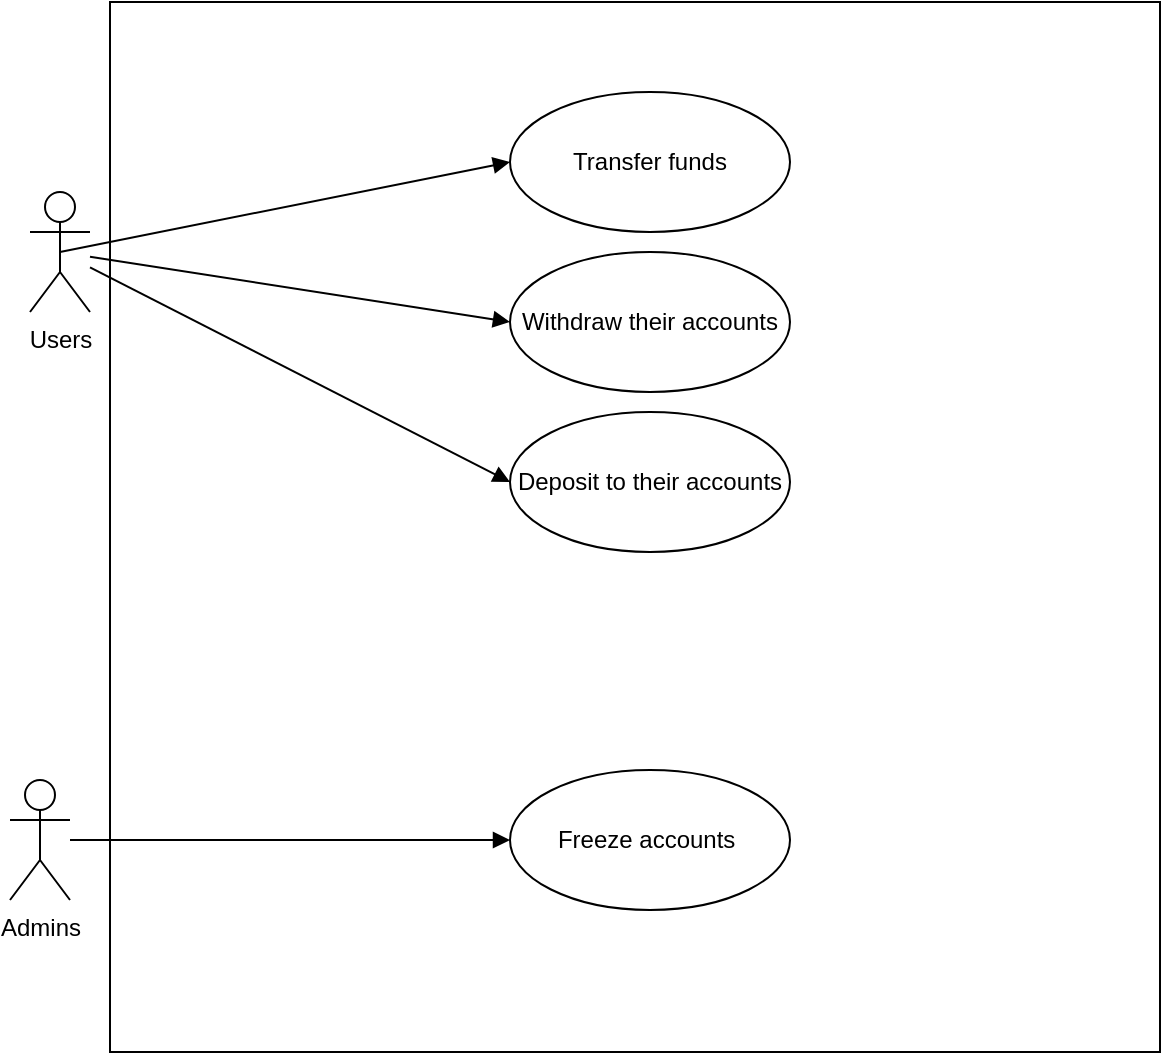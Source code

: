<mxfile version="19.0.1" type="github"><diagram id="Bp7astSWokQgAAGT7mQP" name="Page-1"><mxGraphModel dx="1157" dy="1427" grid="1" gridSize="10" guides="1" tooltips="1" connect="1" arrows="1" fold="1" page="1" pageScale="1" pageWidth="1169" pageHeight="827" math="0" shadow="0"><root><mxCell id="0"/><mxCell id="1" parent="0"/><mxCell id="Vwxb3v7DmWRwKmDFN8YP-14" value="" style="whiteSpace=wrap;html=1;aspect=fixed;" vertex="1" parent="1"><mxGeometry x="120" y="-5" width="525" height="525" as="geometry"/></mxCell><mxCell id="Vwxb3v7DmWRwKmDFN8YP-1" value="Users" style="shape=umlActor;verticalLabelPosition=bottom;verticalAlign=top;html=1;" vertex="1" parent="1"><mxGeometry x="80" y="90" width="30" height="60" as="geometry"/></mxCell><mxCell id="Vwxb3v7DmWRwKmDFN8YP-2" value="Admins" style="shape=umlActor;verticalLabelPosition=bottom;verticalAlign=top;html=1;" vertex="1" parent="1"><mxGeometry x="70" y="384" width="30" height="60" as="geometry"/></mxCell><mxCell id="Vwxb3v7DmWRwKmDFN8YP-6" value="Transfer funds" style="ellipse;whiteSpace=wrap;html=1;" vertex="1" parent="1"><mxGeometry x="320" y="40" width="140" height="70" as="geometry"/></mxCell><mxCell id="Vwxb3v7DmWRwKmDFN8YP-7" value="Withdraw their accounts" style="ellipse;whiteSpace=wrap;html=1;" vertex="1" parent="1"><mxGeometry x="320" y="120" width="140" height="70" as="geometry"/></mxCell><mxCell id="Vwxb3v7DmWRwKmDFN8YP-8" value="Deposit to their accounts" style="ellipse;whiteSpace=wrap;html=1;" vertex="1" parent="1"><mxGeometry x="320" y="200" width="140" height="70" as="geometry"/></mxCell><mxCell id="Vwxb3v7DmWRwKmDFN8YP-9" value="" style="html=1;verticalAlign=bottom;endArrow=block;rounded=0;exitX=0.5;exitY=0.5;exitDx=0;exitDy=0;exitPerimeter=0;entryX=0;entryY=0.5;entryDx=0;entryDy=0;" edge="1" parent="1" source="Vwxb3v7DmWRwKmDFN8YP-1" target="Vwxb3v7DmWRwKmDFN8YP-6"><mxGeometry width="80" relative="1" as="geometry"><mxPoint x="220" y="170" as="sourcePoint"/><mxPoint x="300" y="170" as="targetPoint"/></mxGeometry></mxCell><mxCell id="Vwxb3v7DmWRwKmDFN8YP-10" value="" style="html=1;verticalAlign=bottom;endArrow=block;rounded=0;entryX=0;entryY=0.5;entryDx=0;entryDy=0;" edge="1" parent="1" source="Vwxb3v7DmWRwKmDFN8YP-1" target="Vwxb3v7DmWRwKmDFN8YP-7"><mxGeometry width="80" relative="1" as="geometry"><mxPoint x="190" y="150" as="sourcePoint"/><mxPoint x="415" y="105" as="targetPoint"/><Array as="points"/></mxGeometry></mxCell><mxCell id="Vwxb3v7DmWRwKmDFN8YP-11" value="" style="html=1;verticalAlign=bottom;endArrow=block;rounded=0;entryX=0;entryY=0.5;entryDx=0;entryDy=0;" edge="1" parent="1" source="Vwxb3v7DmWRwKmDFN8YP-1" target="Vwxb3v7DmWRwKmDFN8YP-8"><mxGeometry width="80" relative="1" as="geometry"><mxPoint x="180" y="190" as="sourcePoint"/><mxPoint x="390" y="222.667" as="targetPoint"/><Array as="points"/></mxGeometry></mxCell><mxCell id="Vwxb3v7DmWRwKmDFN8YP-12" value="Freeze accounts&amp;nbsp;" style="ellipse;whiteSpace=wrap;html=1;" vertex="1" parent="1"><mxGeometry x="320" y="379" width="140" height="70" as="geometry"/></mxCell><mxCell id="Vwxb3v7DmWRwKmDFN8YP-13" value="" style="html=1;verticalAlign=bottom;endArrow=block;rounded=0;entryX=0;entryY=0.5;entryDx=0;entryDy=0;" edge="1" parent="1" source="Vwxb3v7DmWRwKmDFN8YP-2" target="Vwxb3v7DmWRwKmDFN8YP-12"><mxGeometry width="80" relative="1" as="geometry"><mxPoint x="190" y="390" as="sourcePoint"/><mxPoint x="400" y="497.333" as="targetPoint"/><Array as="points"/></mxGeometry></mxCell></root></mxGraphModel></diagram></mxfile>